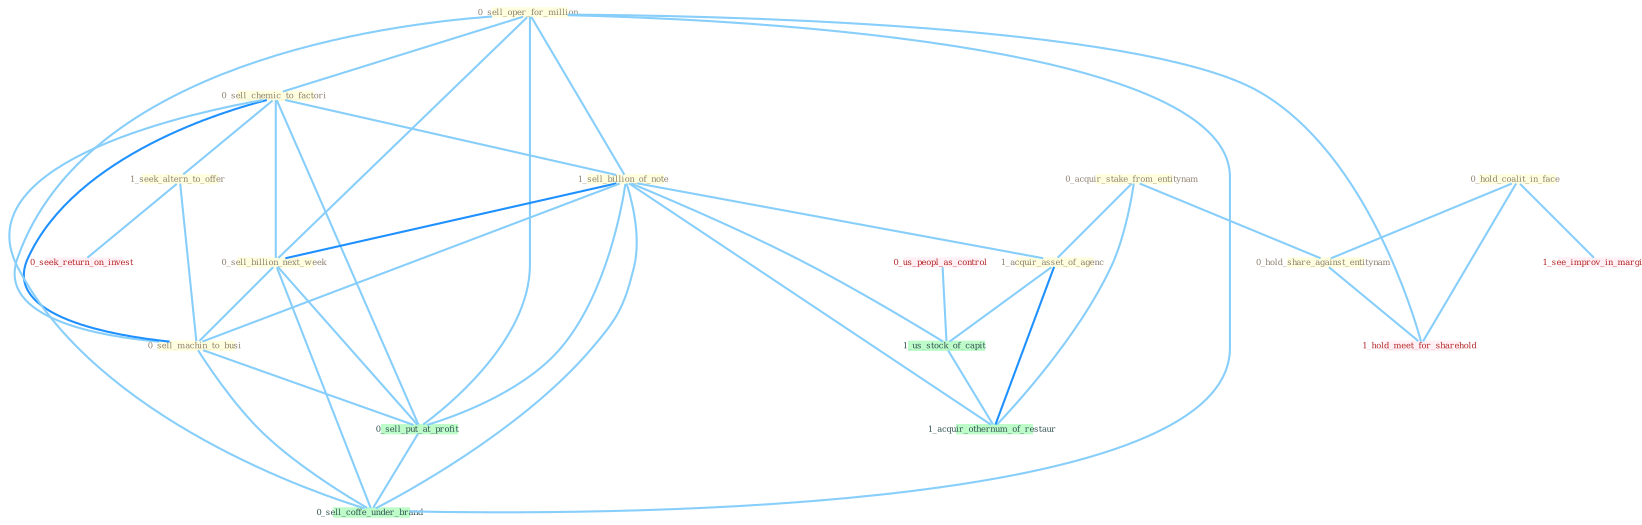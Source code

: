 Graph G{ 
    node
    [shape=polygon,style=filled,width=.5,height=.06,color="#BDFCC9",fixedsize=true,fontsize=4,
    fontcolor="#2f4f4f"];
    {node
    [color="#ffffe0", fontcolor="#8b7d6b"] "0_sell_oper_for_million " "0_sell_chemic_to_factori " "1_sell_billion_of_note " "0_hold_coalit_in_face " "1_seek_altern_to_offer " "0_acquir_stake_from_entitynam " "0_hold_share_against_entitynam " "0_sell_billion_next_week " "1_acquir_asset_of_agenc " "0_sell_machin_to_busi "}
{node [color="#fff0f5", fontcolor="#b22222"] "0_us_peopl_as_control " "0_seek_return_on_invest " "1_see_improv_in_margin " "1_hold_meet_for_sharehold "}
edge [color="#B0E2FF"];

	"0_sell_oper_for_million " -- "0_sell_chemic_to_factori " [w="1", color="#87cefa" ];
	"0_sell_oper_for_million " -- "1_sell_billion_of_note " [w="1", color="#87cefa" ];
	"0_sell_oper_for_million " -- "0_sell_billion_next_week " [w="1", color="#87cefa" ];
	"0_sell_oper_for_million " -- "0_sell_machin_to_busi " [w="1", color="#87cefa" ];
	"0_sell_oper_for_million " -- "0_sell_put_at_profit " [w="1", color="#87cefa" ];
	"0_sell_oper_for_million " -- "0_sell_coffe_under_brand " [w="1", color="#87cefa" ];
	"0_sell_oper_for_million " -- "1_hold_meet_for_sharehold " [w="1", color="#87cefa" ];
	"0_sell_chemic_to_factori " -- "1_sell_billion_of_note " [w="1", color="#87cefa" ];
	"0_sell_chemic_to_factori " -- "1_seek_altern_to_offer " [w="1", color="#87cefa" ];
	"0_sell_chemic_to_factori " -- "0_sell_billion_next_week " [w="1", color="#87cefa" ];
	"0_sell_chemic_to_factori " -- "0_sell_machin_to_busi " [w="2", color="#1e90ff" , len=0.8];
	"0_sell_chemic_to_factori " -- "0_sell_put_at_profit " [w="1", color="#87cefa" ];
	"0_sell_chemic_to_factori " -- "0_sell_coffe_under_brand " [w="1", color="#87cefa" ];
	"1_sell_billion_of_note " -- "0_sell_billion_next_week " [w="2", color="#1e90ff" , len=0.8];
	"1_sell_billion_of_note " -- "1_acquir_asset_of_agenc " [w="1", color="#87cefa" ];
	"1_sell_billion_of_note " -- "0_sell_machin_to_busi " [w="1", color="#87cefa" ];
	"1_sell_billion_of_note " -- "0_sell_put_at_profit " [w="1", color="#87cefa" ];
	"1_sell_billion_of_note " -- "1_us_stock_of_capit " [w="1", color="#87cefa" ];
	"1_sell_billion_of_note " -- "0_sell_coffe_under_brand " [w="1", color="#87cefa" ];
	"1_sell_billion_of_note " -- "1_acquir_othernum_of_restaur " [w="1", color="#87cefa" ];
	"0_hold_coalit_in_face " -- "0_hold_share_against_entitynam " [w="1", color="#87cefa" ];
	"0_hold_coalit_in_face " -- "1_see_improv_in_margin " [w="1", color="#87cefa" ];
	"0_hold_coalit_in_face " -- "1_hold_meet_for_sharehold " [w="1", color="#87cefa" ];
	"1_seek_altern_to_offer " -- "0_sell_machin_to_busi " [w="1", color="#87cefa" ];
	"1_seek_altern_to_offer " -- "0_seek_return_on_invest " [w="1", color="#87cefa" ];
	"0_acquir_stake_from_entitynam " -- "0_hold_share_against_entitynam " [w="1", color="#87cefa" ];
	"0_acquir_stake_from_entitynam " -- "1_acquir_asset_of_agenc " [w="1", color="#87cefa" ];
	"0_acquir_stake_from_entitynam " -- "1_acquir_othernum_of_restaur " [w="1", color="#87cefa" ];
	"0_hold_share_against_entitynam " -- "1_hold_meet_for_sharehold " [w="1", color="#87cefa" ];
	"0_sell_billion_next_week " -- "0_sell_machin_to_busi " [w="1", color="#87cefa" ];
	"0_sell_billion_next_week " -- "0_sell_put_at_profit " [w="1", color="#87cefa" ];
	"0_sell_billion_next_week " -- "0_sell_coffe_under_brand " [w="1", color="#87cefa" ];
	"1_acquir_asset_of_agenc " -- "1_us_stock_of_capit " [w="1", color="#87cefa" ];
	"1_acquir_asset_of_agenc " -- "1_acquir_othernum_of_restaur " [w="2", color="#1e90ff" , len=0.8];
	"0_sell_machin_to_busi " -- "0_sell_put_at_profit " [w="1", color="#87cefa" ];
	"0_sell_machin_to_busi " -- "0_sell_coffe_under_brand " [w="1", color="#87cefa" ];
	"0_us_peopl_as_control " -- "1_us_stock_of_capit " [w="1", color="#87cefa" ];
	"0_sell_put_at_profit " -- "0_sell_coffe_under_brand " [w="1", color="#87cefa" ];
	"1_us_stock_of_capit " -- "1_acquir_othernum_of_restaur " [w="1", color="#87cefa" ];
}